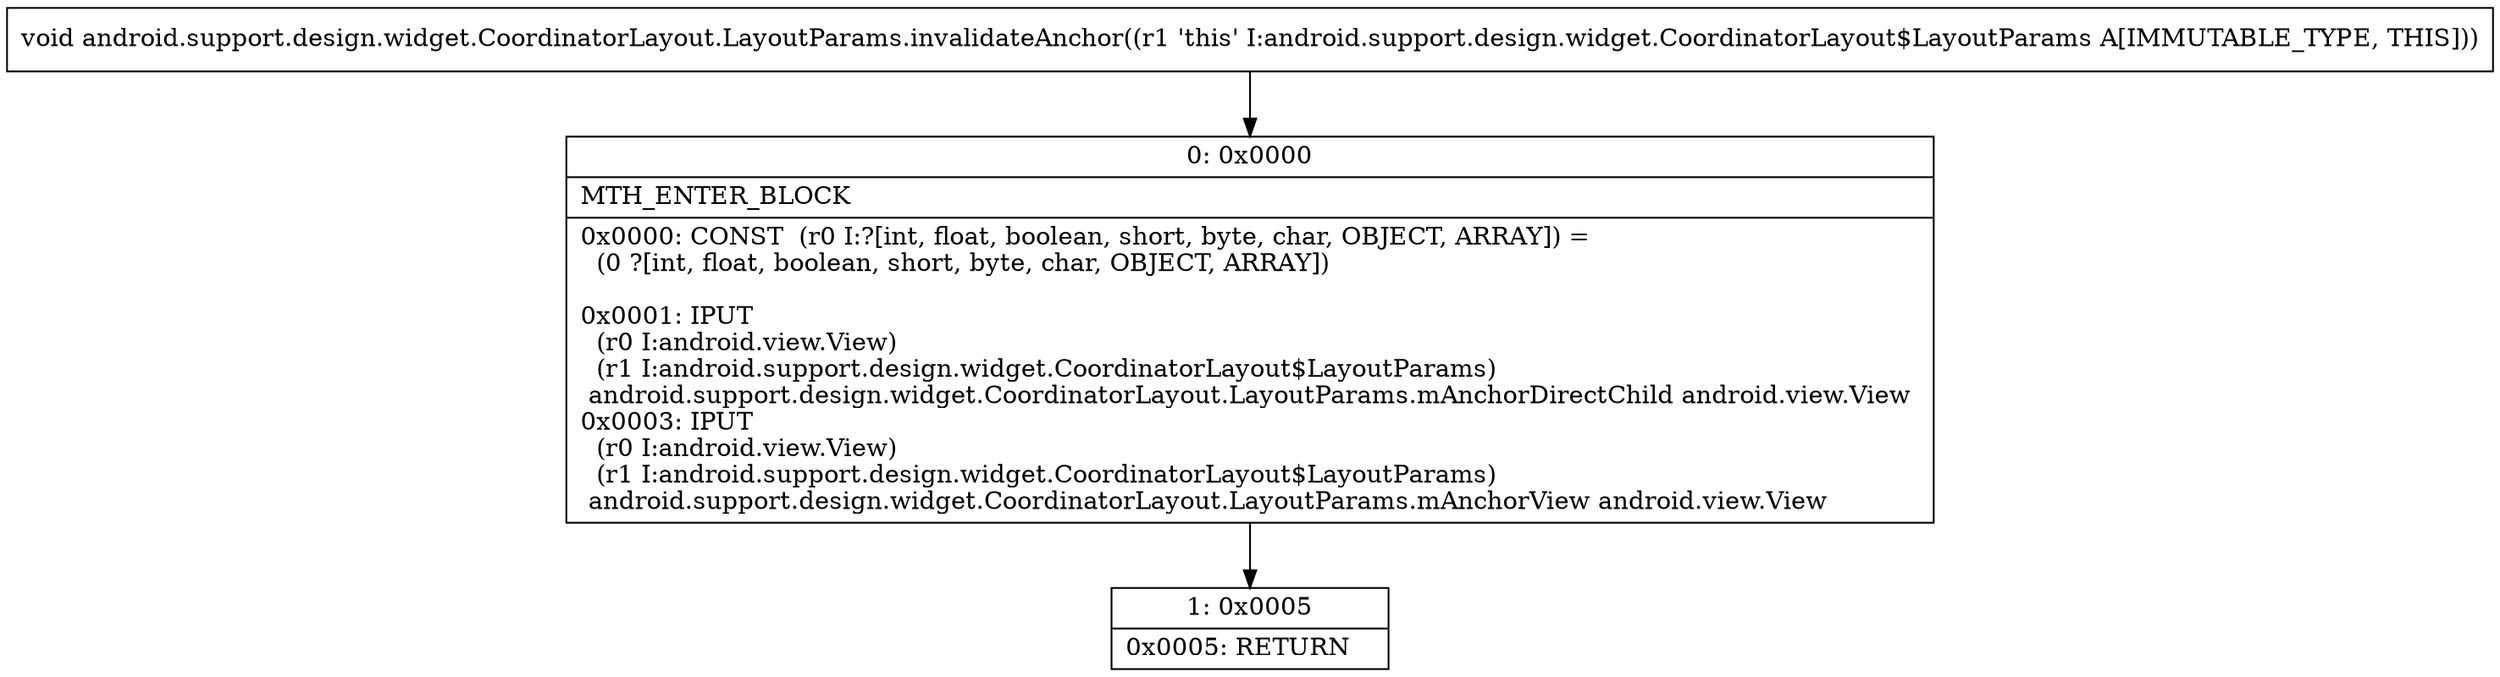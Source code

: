 digraph "CFG forandroid.support.design.widget.CoordinatorLayout.LayoutParams.invalidateAnchor()V" {
Node_0 [shape=record,label="{0\:\ 0x0000|MTH_ENTER_BLOCK\l|0x0000: CONST  (r0 I:?[int, float, boolean, short, byte, char, OBJECT, ARRAY]) = \l  (0 ?[int, float, boolean, short, byte, char, OBJECT, ARRAY])\l \l0x0001: IPUT  \l  (r0 I:android.view.View)\l  (r1 I:android.support.design.widget.CoordinatorLayout$LayoutParams)\l android.support.design.widget.CoordinatorLayout.LayoutParams.mAnchorDirectChild android.view.View \l0x0003: IPUT  \l  (r0 I:android.view.View)\l  (r1 I:android.support.design.widget.CoordinatorLayout$LayoutParams)\l android.support.design.widget.CoordinatorLayout.LayoutParams.mAnchorView android.view.View \l}"];
Node_1 [shape=record,label="{1\:\ 0x0005|0x0005: RETURN   \l}"];
MethodNode[shape=record,label="{void android.support.design.widget.CoordinatorLayout.LayoutParams.invalidateAnchor((r1 'this' I:android.support.design.widget.CoordinatorLayout$LayoutParams A[IMMUTABLE_TYPE, THIS])) }"];
MethodNode -> Node_0;
Node_0 -> Node_1;
}


